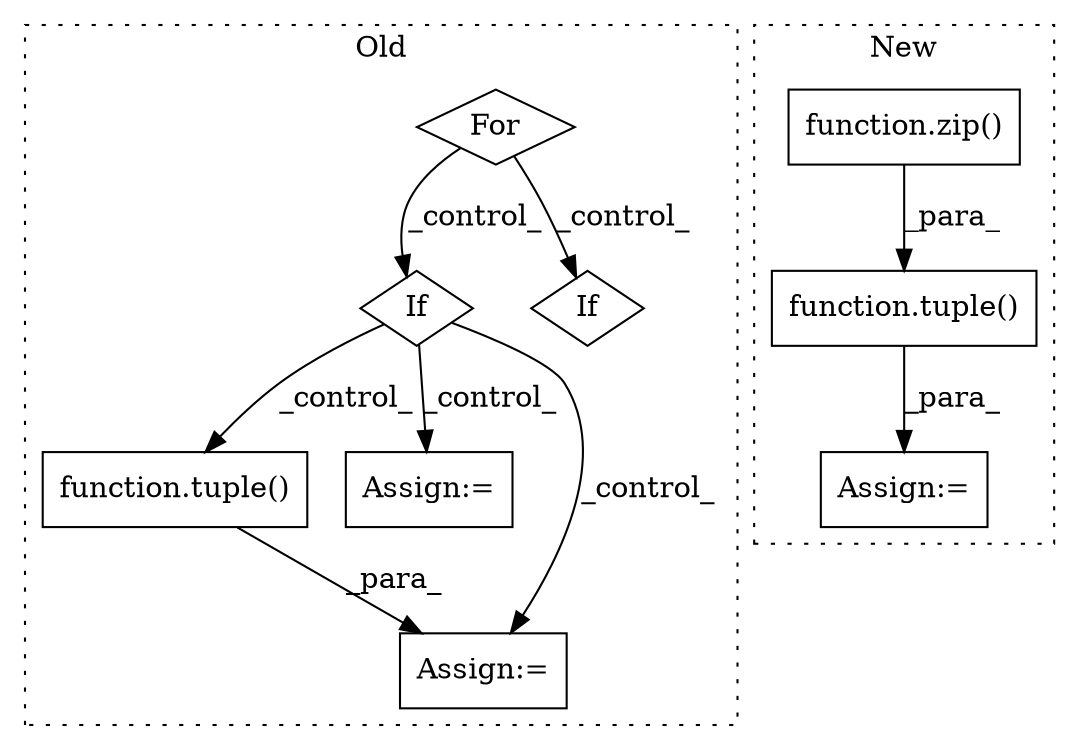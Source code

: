 digraph G {
subgraph cluster0 {
1 [label="function.tuple()" a="75" s="4867,4874" l="6,27" shape="box"];
3 [label="If" a="96" s="4804" l="3" shape="diamond"];
5 [label="If" a="96" s="5259" l="3" shape="diamond"];
6 [label="For" a="107" s="4602,4656" l="4,18" shape="diamond"];
7 [label="Assign:=" a="68" s="4964" l="3" shape="box"];
8 [label="Assign:=" a="68" s="4864" l="3" shape="box"];
label = "Old";
style="dotted";
}
subgraph cluster1 {
2 [label="function.zip()" a="75" s="4808,4835" l="4,1" shape="box"];
4 [label="function.tuple()" a="75" s="4936,4946" l="6,33" shape="box"];
9 [label="Assign:=" a="68" s="4933" l="3" shape="box"];
label = "New";
style="dotted";
}
1 -> 8 [label="_para_"];
2 -> 4 [label="_para_"];
3 -> 1 [label="_control_"];
3 -> 7 [label="_control_"];
3 -> 8 [label="_control_"];
4 -> 9 [label="_para_"];
6 -> 3 [label="_control_"];
6 -> 5 [label="_control_"];
}